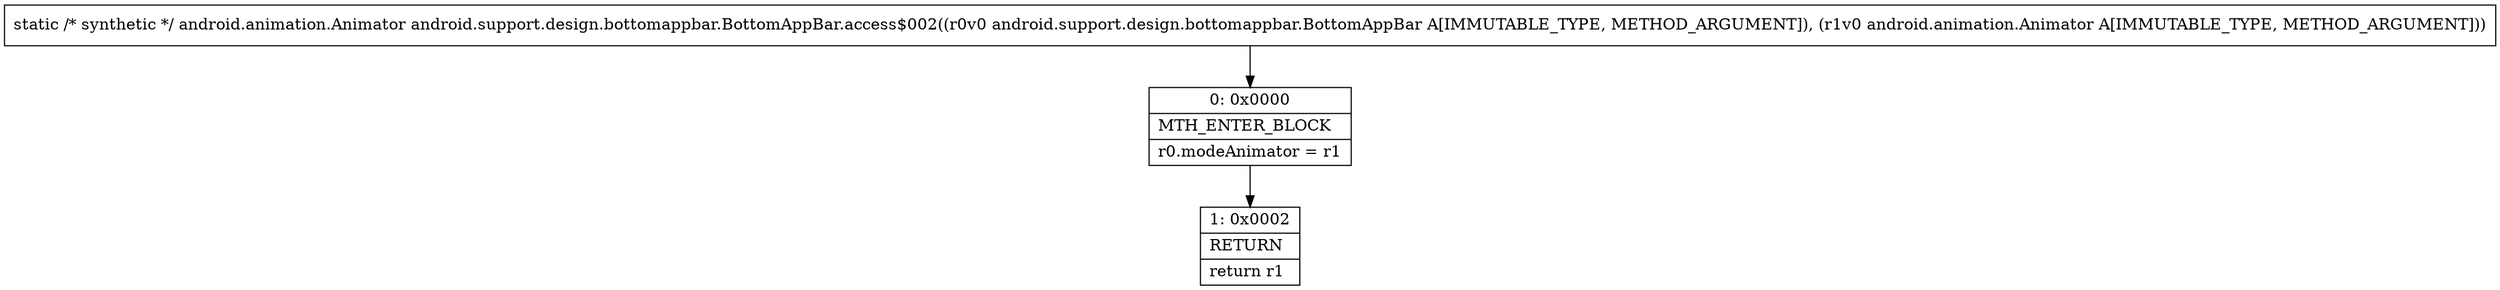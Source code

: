 digraph "CFG forandroid.support.design.bottomappbar.BottomAppBar.access$002(Landroid\/support\/design\/bottomappbar\/BottomAppBar;Landroid\/animation\/Animator;)Landroid\/animation\/Animator;" {
Node_0 [shape=record,label="{0\:\ 0x0000|MTH_ENTER_BLOCK\l|r0.modeAnimator = r1\l}"];
Node_1 [shape=record,label="{1\:\ 0x0002|RETURN\l|return r1\l}"];
MethodNode[shape=record,label="{static \/* synthetic *\/ android.animation.Animator android.support.design.bottomappbar.BottomAppBar.access$002((r0v0 android.support.design.bottomappbar.BottomAppBar A[IMMUTABLE_TYPE, METHOD_ARGUMENT]), (r1v0 android.animation.Animator A[IMMUTABLE_TYPE, METHOD_ARGUMENT])) }"];
MethodNode -> Node_0;
Node_0 -> Node_1;
}

